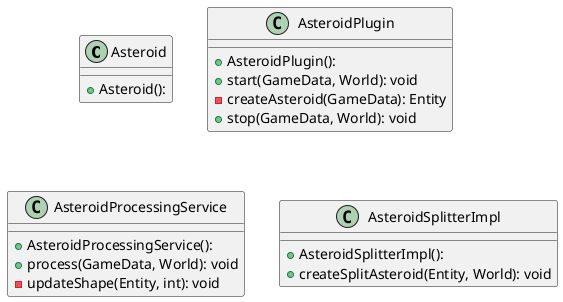 @startuml

class Asteroid {
  + Asteroid(): 
}
class AsteroidPlugin {
  + AsteroidPlugin(): 
  + start(GameData, World): void
  - createAsteroid(GameData): Entity
  + stop(GameData, World): void
}
class AsteroidProcessingService {
  + AsteroidProcessingService(): 
  + process(GameData, World): void
  - updateShape(Entity, int): void
}
class AsteroidSplitterImpl {
  + AsteroidSplitterImpl(): 
  + createSplitAsteroid(Entity, World): void
}

@enduml

